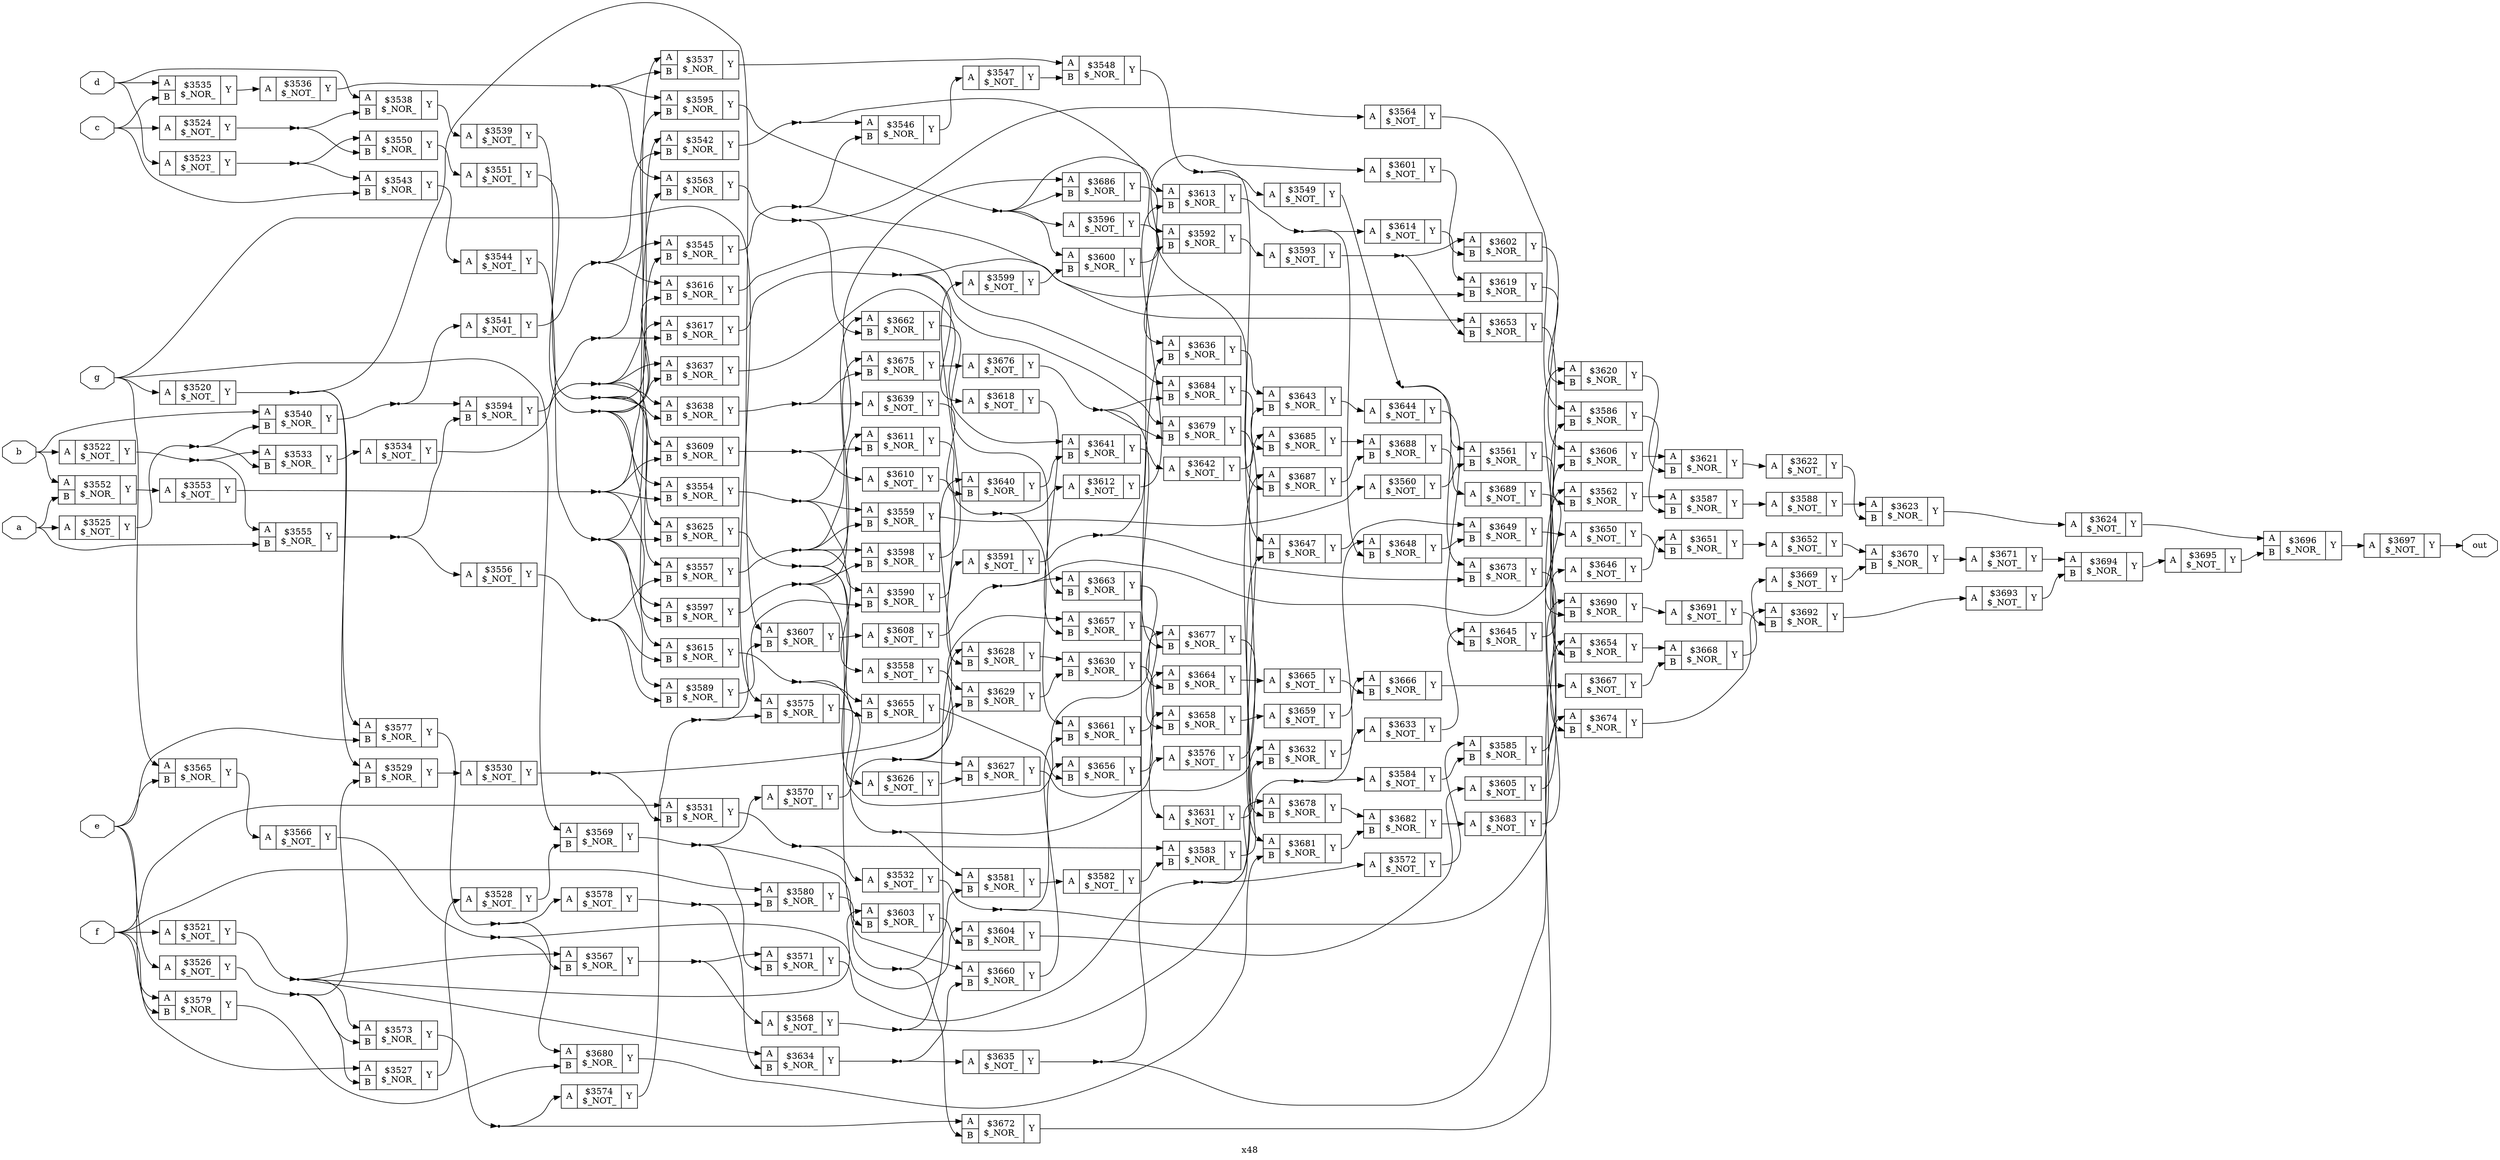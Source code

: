 digraph "x48" {
label="x48";
rankdir="LR";
remincross=true;
n178 [ shape=octagon, label="a", color="black", fontcolor="black" ];
n179 [ shape=octagon, label="b", color="black", fontcolor="black" ];
n180 [ shape=octagon, label="c", color="black", fontcolor="black" ];
n181 [ shape=octagon, label="d", color="black", fontcolor="black" ];
n182 [ shape=octagon, label="e", color="black", fontcolor="black" ];
n183 [ shape=octagon, label="f", color="black", fontcolor="black" ];
n184 [ shape=octagon, label="g", color="black", fontcolor="black" ];
n185 [ shape=octagon, label="out", color="black", fontcolor="black" ];
c188 [ shape=record, label="{{<p186> A}|$3520\n$_NOT_|{<p187> Y}}" ];
c189 [ shape=record, label="{{<p186> A}|$3521\n$_NOT_|{<p187> Y}}" ];
c190 [ shape=record, label="{{<p186> A}|$3522\n$_NOT_|{<p187> Y}}" ];
c191 [ shape=record, label="{{<p186> A}|$3523\n$_NOT_|{<p187> Y}}" ];
c192 [ shape=record, label="{{<p186> A}|$3524\n$_NOT_|{<p187> Y}}" ];
c193 [ shape=record, label="{{<p186> A}|$3525\n$_NOT_|{<p187> Y}}" ];
c194 [ shape=record, label="{{<p186> A}|$3526\n$_NOT_|{<p187> Y}}" ];
c196 [ shape=record, label="{{<p186> A|<p195> B}|$3527\n$_NOR_|{<p187> Y}}" ];
c197 [ shape=record, label="{{<p186> A}|$3528\n$_NOT_|{<p187> Y}}" ];
c198 [ shape=record, label="{{<p186> A|<p195> B}|$3529\n$_NOR_|{<p187> Y}}" ];
c199 [ shape=record, label="{{<p186> A}|$3530\n$_NOT_|{<p187> Y}}" ];
c200 [ shape=record, label="{{<p186> A|<p195> B}|$3531\n$_NOR_|{<p187> Y}}" ];
c201 [ shape=record, label="{{<p186> A}|$3532\n$_NOT_|{<p187> Y}}" ];
c202 [ shape=record, label="{{<p186> A|<p195> B}|$3533\n$_NOR_|{<p187> Y}}" ];
c203 [ shape=record, label="{{<p186> A}|$3534\n$_NOT_|{<p187> Y}}" ];
c204 [ shape=record, label="{{<p186> A|<p195> B}|$3535\n$_NOR_|{<p187> Y}}" ];
c205 [ shape=record, label="{{<p186> A}|$3536\n$_NOT_|{<p187> Y}}" ];
c206 [ shape=record, label="{{<p186> A|<p195> B}|$3537\n$_NOR_|{<p187> Y}}" ];
c207 [ shape=record, label="{{<p186> A|<p195> B}|$3538\n$_NOR_|{<p187> Y}}" ];
c208 [ shape=record, label="{{<p186> A}|$3539\n$_NOT_|{<p187> Y}}" ];
c209 [ shape=record, label="{{<p186> A|<p195> B}|$3540\n$_NOR_|{<p187> Y}}" ];
c210 [ shape=record, label="{{<p186> A}|$3541\n$_NOT_|{<p187> Y}}" ];
c211 [ shape=record, label="{{<p186> A|<p195> B}|$3542\n$_NOR_|{<p187> Y}}" ];
c212 [ shape=record, label="{{<p186> A|<p195> B}|$3543\n$_NOR_|{<p187> Y}}" ];
c213 [ shape=record, label="{{<p186> A}|$3544\n$_NOT_|{<p187> Y}}" ];
c214 [ shape=record, label="{{<p186> A|<p195> B}|$3545\n$_NOR_|{<p187> Y}}" ];
c215 [ shape=record, label="{{<p186> A|<p195> B}|$3546\n$_NOR_|{<p187> Y}}" ];
c216 [ shape=record, label="{{<p186> A}|$3547\n$_NOT_|{<p187> Y}}" ];
c217 [ shape=record, label="{{<p186> A|<p195> B}|$3548\n$_NOR_|{<p187> Y}}" ];
c218 [ shape=record, label="{{<p186> A}|$3549\n$_NOT_|{<p187> Y}}" ];
c219 [ shape=record, label="{{<p186> A|<p195> B}|$3550\n$_NOR_|{<p187> Y}}" ];
c220 [ shape=record, label="{{<p186> A}|$3551\n$_NOT_|{<p187> Y}}" ];
c221 [ shape=record, label="{{<p186> A|<p195> B}|$3552\n$_NOR_|{<p187> Y}}" ];
c222 [ shape=record, label="{{<p186> A}|$3553\n$_NOT_|{<p187> Y}}" ];
c223 [ shape=record, label="{{<p186> A|<p195> B}|$3554\n$_NOR_|{<p187> Y}}" ];
c224 [ shape=record, label="{{<p186> A|<p195> B}|$3555\n$_NOR_|{<p187> Y}}" ];
c225 [ shape=record, label="{{<p186> A}|$3556\n$_NOT_|{<p187> Y}}" ];
c226 [ shape=record, label="{{<p186> A|<p195> B}|$3557\n$_NOR_|{<p187> Y}}" ];
c227 [ shape=record, label="{{<p186> A}|$3558\n$_NOT_|{<p187> Y}}" ];
c228 [ shape=record, label="{{<p186> A|<p195> B}|$3559\n$_NOR_|{<p187> Y}}" ];
c229 [ shape=record, label="{{<p186> A}|$3560\n$_NOT_|{<p187> Y}}" ];
c230 [ shape=record, label="{{<p186> A|<p195> B}|$3561\n$_NOR_|{<p187> Y}}" ];
c231 [ shape=record, label="{{<p186> A|<p195> B}|$3562\n$_NOR_|{<p187> Y}}" ];
c232 [ shape=record, label="{{<p186> A|<p195> B}|$3563\n$_NOR_|{<p187> Y}}" ];
c233 [ shape=record, label="{{<p186> A}|$3564\n$_NOT_|{<p187> Y}}" ];
c234 [ shape=record, label="{{<p186> A|<p195> B}|$3565\n$_NOR_|{<p187> Y}}" ];
c235 [ shape=record, label="{{<p186> A}|$3566\n$_NOT_|{<p187> Y}}" ];
c236 [ shape=record, label="{{<p186> A|<p195> B}|$3567\n$_NOR_|{<p187> Y}}" ];
c237 [ shape=record, label="{{<p186> A}|$3568\n$_NOT_|{<p187> Y}}" ];
c238 [ shape=record, label="{{<p186> A|<p195> B}|$3569\n$_NOR_|{<p187> Y}}" ];
c239 [ shape=record, label="{{<p186> A}|$3570\n$_NOT_|{<p187> Y}}" ];
c240 [ shape=record, label="{{<p186> A|<p195> B}|$3571\n$_NOR_|{<p187> Y}}" ];
c241 [ shape=record, label="{{<p186> A}|$3572\n$_NOT_|{<p187> Y}}" ];
c242 [ shape=record, label="{{<p186> A|<p195> B}|$3573\n$_NOR_|{<p187> Y}}" ];
c243 [ shape=record, label="{{<p186> A}|$3574\n$_NOT_|{<p187> Y}}" ];
c244 [ shape=record, label="{{<p186> A|<p195> B}|$3575\n$_NOR_|{<p187> Y}}" ];
c245 [ shape=record, label="{{<p186> A}|$3576\n$_NOT_|{<p187> Y}}" ];
c246 [ shape=record, label="{{<p186> A|<p195> B}|$3577\n$_NOR_|{<p187> Y}}" ];
c247 [ shape=record, label="{{<p186> A}|$3578\n$_NOT_|{<p187> Y}}" ];
c248 [ shape=record, label="{{<p186> A|<p195> B}|$3579\n$_NOR_|{<p187> Y}}" ];
c249 [ shape=record, label="{{<p186> A|<p195> B}|$3580\n$_NOR_|{<p187> Y}}" ];
c250 [ shape=record, label="{{<p186> A|<p195> B}|$3581\n$_NOR_|{<p187> Y}}" ];
c251 [ shape=record, label="{{<p186> A}|$3582\n$_NOT_|{<p187> Y}}" ];
c252 [ shape=record, label="{{<p186> A|<p195> B}|$3583\n$_NOR_|{<p187> Y}}" ];
c253 [ shape=record, label="{{<p186> A}|$3584\n$_NOT_|{<p187> Y}}" ];
c254 [ shape=record, label="{{<p186> A|<p195> B}|$3585\n$_NOR_|{<p187> Y}}" ];
c255 [ shape=record, label="{{<p186> A|<p195> B}|$3586\n$_NOR_|{<p187> Y}}" ];
c256 [ shape=record, label="{{<p186> A|<p195> B}|$3587\n$_NOR_|{<p187> Y}}" ];
c257 [ shape=record, label="{{<p186> A}|$3588\n$_NOT_|{<p187> Y}}" ];
c258 [ shape=record, label="{{<p186> A|<p195> B}|$3589\n$_NOR_|{<p187> Y}}" ];
c259 [ shape=record, label="{{<p186> A|<p195> B}|$3590\n$_NOR_|{<p187> Y}}" ];
c260 [ shape=record, label="{{<p186> A}|$3591\n$_NOT_|{<p187> Y}}" ];
c261 [ shape=record, label="{{<p186> A|<p195> B}|$3592\n$_NOR_|{<p187> Y}}" ];
c262 [ shape=record, label="{{<p186> A}|$3593\n$_NOT_|{<p187> Y}}" ];
c263 [ shape=record, label="{{<p186> A|<p195> B}|$3594\n$_NOR_|{<p187> Y}}" ];
c264 [ shape=record, label="{{<p186> A|<p195> B}|$3595\n$_NOR_|{<p187> Y}}" ];
c265 [ shape=record, label="{{<p186> A}|$3596\n$_NOT_|{<p187> Y}}" ];
c266 [ shape=record, label="{{<p186> A|<p195> B}|$3597\n$_NOR_|{<p187> Y}}" ];
c267 [ shape=record, label="{{<p186> A|<p195> B}|$3598\n$_NOR_|{<p187> Y}}" ];
c268 [ shape=record, label="{{<p186> A}|$3599\n$_NOT_|{<p187> Y}}" ];
c269 [ shape=record, label="{{<p186> A|<p195> B}|$3600\n$_NOR_|{<p187> Y}}" ];
c270 [ shape=record, label="{{<p186> A}|$3601\n$_NOT_|{<p187> Y}}" ];
c271 [ shape=record, label="{{<p186> A|<p195> B}|$3602\n$_NOR_|{<p187> Y}}" ];
c272 [ shape=record, label="{{<p186> A|<p195> B}|$3603\n$_NOR_|{<p187> Y}}" ];
c273 [ shape=record, label="{{<p186> A|<p195> B}|$3604\n$_NOR_|{<p187> Y}}" ];
c274 [ shape=record, label="{{<p186> A}|$3605\n$_NOT_|{<p187> Y}}" ];
c275 [ shape=record, label="{{<p186> A|<p195> B}|$3606\n$_NOR_|{<p187> Y}}" ];
c276 [ shape=record, label="{{<p186> A|<p195> B}|$3607\n$_NOR_|{<p187> Y}}" ];
c277 [ shape=record, label="{{<p186> A}|$3608\n$_NOT_|{<p187> Y}}" ];
c278 [ shape=record, label="{{<p186> A|<p195> B}|$3609\n$_NOR_|{<p187> Y}}" ];
c279 [ shape=record, label="{{<p186> A}|$3610\n$_NOT_|{<p187> Y}}" ];
c280 [ shape=record, label="{{<p186> A|<p195> B}|$3611\n$_NOR_|{<p187> Y}}" ];
c281 [ shape=record, label="{{<p186> A}|$3612\n$_NOT_|{<p187> Y}}" ];
c282 [ shape=record, label="{{<p186> A|<p195> B}|$3613\n$_NOR_|{<p187> Y}}" ];
c283 [ shape=record, label="{{<p186> A}|$3614\n$_NOT_|{<p187> Y}}" ];
c284 [ shape=record, label="{{<p186> A|<p195> B}|$3615\n$_NOR_|{<p187> Y}}" ];
c285 [ shape=record, label="{{<p186> A|<p195> B}|$3616\n$_NOR_|{<p187> Y}}" ];
c286 [ shape=record, label="{{<p186> A|<p195> B}|$3617\n$_NOR_|{<p187> Y}}" ];
c287 [ shape=record, label="{{<p186> A}|$3618\n$_NOT_|{<p187> Y}}" ];
c288 [ shape=record, label="{{<p186> A|<p195> B}|$3619\n$_NOR_|{<p187> Y}}" ];
c289 [ shape=record, label="{{<p186> A|<p195> B}|$3620\n$_NOR_|{<p187> Y}}" ];
c290 [ shape=record, label="{{<p186> A|<p195> B}|$3621\n$_NOR_|{<p187> Y}}" ];
c291 [ shape=record, label="{{<p186> A}|$3622\n$_NOT_|{<p187> Y}}" ];
c292 [ shape=record, label="{{<p186> A|<p195> B}|$3623\n$_NOR_|{<p187> Y}}" ];
c293 [ shape=record, label="{{<p186> A}|$3624\n$_NOT_|{<p187> Y}}" ];
c294 [ shape=record, label="{{<p186> A|<p195> B}|$3625\n$_NOR_|{<p187> Y}}" ];
c295 [ shape=record, label="{{<p186> A}|$3626\n$_NOT_|{<p187> Y}}" ];
c296 [ shape=record, label="{{<p186> A|<p195> B}|$3627\n$_NOR_|{<p187> Y}}" ];
c297 [ shape=record, label="{{<p186> A|<p195> B}|$3628\n$_NOR_|{<p187> Y}}" ];
c298 [ shape=record, label="{{<p186> A|<p195> B}|$3629\n$_NOR_|{<p187> Y}}" ];
c299 [ shape=record, label="{{<p186> A|<p195> B}|$3630\n$_NOR_|{<p187> Y}}" ];
c300 [ shape=record, label="{{<p186> A}|$3631\n$_NOT_|{<p187> Y}}" ];
c301 [ shape=record, label="{{<p186> A|<p195> B}|$3632\n$_NOR_|{<p187> Y}}" ];
c302 [ shape=record, label="{{<p186> A}|$3633\n$_NOT_|{<p187> Y}}" ];
c303 [ shape=record, label="{{<p186> A|<p195> B}|$3634\n$_NOR_|{<p187> Y}}" ];
c304 [ shape=record, label="{{<p186> A}|$3635\n$_NOT_|{<p187> Y}}" ];
c305 [ shape=record, label="{{<p186> A|<p195> B}|$3636\n$_NOR_|{<p187> Y}}" ];
c306 [ shape=record, label="{{<p186> A|<p195> B}|$3637\n$_NOR_|{<p187> Y}}" ];
c307 [ shape=record, label="{{<p186> A|<p195> B}|$3638\n$_NOR_|{<p187> Y}}" ];
c308 [ shape=record, label="{{<p186> A}|$3639\n$_NOT_|{<p187> Y}}" ];
c309 [ shape=record, label="{{<p186> A|<p195> B}|$3640\n$_NOR_|{<p187> Y}}" ];
c310 [ shape=record, label="{{<p186> A|<p195> B}|$3641\n$_NOR_|{<p187> Y}}" ];
c311 [ shape=record, label="{{<p186> A}|$3642\n$_NOT_|{<p187> Y}}" ];
c312 [ shape=record, label="{{<p186> A|<p195> B}|$3643\n$_NOR_|{<p187> Y}}" ];
c313 [ shape=record, label="{{<p186> A}|$3644\n$_NOT_|{<p187> Y}}" ];
c314 [ shape=record, label="{{<p186> A|<p195> B}|$3645\n$_NOR_|{<p187> Y}}" ];
c315 [ shape=record, label="{{<p186> A}|$3646\n$_NOT_|{<p187> Y}}" ];
c316 [ shape=record, label="{{<p186> A|<p195> B}|$3647\n$_NOR_|{<p187> Y}}" ];
c317 [ shape=record, label="{{<p186> A|<p195> B}|$3648\n$_NOR_|{<p187> Y}}" ];
c318 [ shape=record, label="{{<p186> A|<p195> B}|$3649\n$_NOR_|{<p187> Y}}" ];
c319 [ shape=record, label="{{<p186> A}|$3650\n$_NOT_|{<p187> Y}}" ];
c320 [ shape=record, label="{{<p186> A|<p195> B}|$3651\n$_NOR_|{<p187> Y}}" ];
c321 [ shape=record, label="{{<p186> A}|$3652\n$_NOT_|{<p187> Y}}" ];
c322 [ shape=record, label="{{<p186> A|<p195> B}|$3653\n$_NOR_|{<p187> Y}}" ];
c323 [ shape=record, label="{{<p186> A|<p195> B}|$3654\n$_NOR_|{<p187> Y}}" ];
c324 [ shape=record, label="{{<p186> A|<p195> B}|$3655\n$_NOR_|{<p187> Y}}" ];
c325 [ shape=record, label="{{<p186> A|<p195> B}|$3656\n$_NOR_|{<p187> Y}}" ];
c326 [ shape=record, label="{{<p186> A|<p195> B}|$3657\n$_NOR_|{<p187> Y}}" ];
c327 [ shape=record, label="{{<p186> A|<p195> B}|$3658\n$_NOR_|{<p187> Y}}" ];
c328 [ shape=record, label="{{<p186> A}|$3659\n$_NOT_|{<p187> Y}}" ];
c329 [ shape=record, label="{{<p186> A|<p195> B}|$3660\n$_NOR_|{<p187> Y}}" ];
c330 [ shape=record, label="{{<p186> A|<p195> B}|$3661\n$_NOR_|{<p187> Y}}" ];
c331 [ shape=record, label="{{<p186> A|<p195> B}|$3662\n$_NOR_|{<p187> Y}}" ];
c332 [ shape=record, label="{{<p186> A|<p195> B}|$3663\n$_NOR_|{<p187> Y}}" ];
c333 [ shape=record, label="{{<p186> A|<p195> B}|$3664\n$_NOR_|{<p187> Y}}" ];
c334 [ shape=record, label="{{<p186> A}|$3665\n$_NOT_|{<p187> Y}}" ];
c335 [ shape=record, label="{{<p186> A|<p195> B}|$3666\n$_NOR_|{<p187> Y}}" ];
c336 [ shape=record, label="{{<p186> A}|$3667\n$_NOT_|{<p187> Y}}" ];
c337 [ shape=record, label="{{<p186> A|<p195> B}|$3668\n$_NOR_|{<p187> Y}}" ];
c338 [ shape=record, label="{{<p186> A}|$3669\n$_NOT_|{<p187> Y}}" ];
c339 [ shape=record, label="{{<p186> A|<p195> B}|$3670\n$_NOR_|{<p187> Y}}" ];
c340 [ shape=record, label="{{<p186> A}|$3671\n$_NOT_|{<p187> Y}}" ];
c341 [ shape=record, label="{{<p186> A|<p195> B}|$3672\n$_NOR_|{<p187> Y}}" ];
c342 [ shape=record, label="{{<p186> A|<p195> B}|$3673\n$_NOR_|{<p187> Y}}" ];
c343 [ shape=record, label="{{<p186> A|<p195> B}|$3674\n$_NOR_|{<p187> Y}}" ];
c344 [ shape=record, label="{{<p186> A|<p195> B}|$3675\n$_NOR_|{<p187> Y}}" ];
c345 [ shape=record, label="{{<p186> A}|$3676\n$_NOT_|{<p187> Y}}" ];
c346 [ shape=record, label="{{<p186> A|<p195> B}|$3677\n$_NOR_|{<p187> Y}}" ];
c347 [ shape=record, label="{{<p186> A|<p195> B}|$3678\n$_NOR_|{<p187> Y}}" ];
c348 [ shape=record, label="{{<p186> A|<p195> B}|$3679\n$_NOR_|{<p187> Y}}" ];
c349 [ shape=record, label="{{<p186> A|<p195> B}|$3680\n$_NOR_|{<p187> Y}}" ];
c350 [ shape=record, label="{{<p186> A|<p195> B}|$3681\n$_NOR_|{<p187> Y}}" ];
c351 [ shape=record, label="{{<p186> A|<p195> B}|$3682\n$_NOR_|{<p187> Y}}" ];
c352 [ shape=record, label="{{<p186> A}|$3683\n$_NOT_|{<p187> Y}}" ];
c353 [ shape=record, label="{{<p186> A|<p195> B}|$3684\n$_NOR_|{<p187> Y}}" ];
c354 [ shape=record, label="{{<p186> A|<p195> B}|$3685\n$_NOR_|{<p187> Y}}" ];
c355 [ shape=record, label="{{<p186> A|<p195> B}|$3686\n$_NOR_|{<p187> Y}}" ];
c356 [ shape=record, label="{{<p186> A|<p195> B}|$3687\n$_NOR_|{<p187> Y}}" ];
c357 [ shape=record, label="{{<p186> A|<p195> B}|$3688\n$_NOR_|{<p187> Y}}" ];
c358 [ shape=record, label="{{<p186> A}|$3689\n$_NOT_|{<p187> Y}}" ];
c359 [ shape=record, label="{{<p186> A|<p195> B}|$3690\n$_NOR_|{<p187> Y}}" ];
c360 [ shape=record, label="{{<p186> A}|$3691\n$_NOT_|{<p187> Y}}" ];
c361 [ shape=record, label="{{<p186> A|<p195> B}|$3692\n$_NOR_|{<p187> Y}}" ];
c362 [ shape=record, label="{{<p186> A}|$3693\n$_NOT_|{<p187> Y}}" ];
c363 [ shape=record, label="{{<p186> A|<p195> B}|$3694\n$_NOR_|{<p187> Y}}" ];
c364 [ shape=record, label="{{<p186> A}|$3695\n$_NOT_|{<p187> Y}}" ];
c365 [ shape=record, label="{{<p186> A|<p195> B}|$3696\n$_NOR_|{<p187> Y}}" ];
c366 [ shape=record, label="{{<p186> A}|$3697\n$_NOT_|{<p187> Y}}" ];
n1 [ shape=point ];
c280:p187:e -> n1:w [color="black", label=""];
n1:e -> c281:p186:w [color="black", label=""];
n1:e -> c330:p186:w [color="black", label=""];
c289:p187:e -> c290:p195:w [color="black", label=""];
n100 [ shape=point ];
c203:p187:e -> n100:w [color="black", label=""];
n100:e -> c206:p186:w [color="black", label=""];
n100:e -> c294:p186:w [color="black", label=""];
n100:e -> c306:p186:w [color="black", label=""];
n100:e -> c307:p186:w [color="black", label=""];
c204:p187:e -> c205:p186:w [color="black", label=""];
n102 [ shape=point ];
c205:p187:e -> n102:w [color="black", label=""];
n102:e -> c206:p195:w [color="black", label=""];
n102:e -> c232:p186:w [color="black", label=""];
n102:e -> c264:p186:w [color="black", label=""];
c206:p187:e -> c217:p186:w [color="black", label=""];
c207:p187:e -> c208:p186:w [color="black", label=""];
n105 [ shape=point ];
c208:p187:e -> n105:w [color="black", label=""];
n105:e -> c211:p186:w [color="black", label=""];
n105:e -> c226:p186:w [color="black", label=""];
n105:e -> c278:p186:w [color="black", label=""];
n105:e -> c307:p195:w [color="black", label=""];
n106 [ shape=point ];
c209:p187:e -> n106:w [color="black", label=""];
n106:e -> c210:p186:w [color="black", label=""];
n106:e -> c263:p186:w [color="black", label=""];
n107 [ shape=point ];
c210:p187:e -> n107:w [color="black", label=""];
n107:e -> c211:p195:w [color="black", label=""];
n107:e -> c214:p186:w [color="black", label=""];
n107:e -> c285:p186:w [color="black", label=""];
n108 [ shape=point ];
c211:p187:e -> n108:w [color="black", label=""];
n108:e -> c215:p186:w [color="black", label=""];
n108:e -> c261:p186:w [color="black", label=""];
c212:p187:e -> c213:p186:w [color="black", label=""];
n11 [ shape=point ];
c189:p187:e -> n11:w [color="black", label=""];
n11:e -> c236:p186:w [color="black", label=""];
n11:e -> c242:p186:w [color="black", label=""];
n11:e -> c272:p186:w [color="black", label=""];
n11:e -> c303:p186:w [color="black", label=""];
n110 [ shape=point ];
c213:p187:e -> n110:w [color="black", label=""];
n110:e -> c214:p195:w [color="black", label=""];
n110:e -> c258:p186:w [color="black", label=""];
n110:e -> c266:p186:w [color="black", label=""];
n110:e -> c294:p195:w [color="black", label=""];
n111 [ shape=point ];
c214:p187:e -> n111:w [color="black", label=""];
n111:e -> c215:p195:w [color="black", label=""];
n111:e -> c322:p186:w [color="black", label=""];
c215:p187:e -> c216:p186:w [color="black", label=""];
c216:p187:e -> c217:p195:w [color="black", label=""];
n114 [ shape=point ];
c217:p187:e -> n114:w [color="black", label=""];
n114:e -> c218:p186:w [color="black", label=""];
n114:e -> c316:p186:w [color="black", label=""];
n115 [ shape=point ];
c218:p187:e -> n115:w [color="black", label=""];
n115:e -> c230:p186:w [color="black", label=""];
n115:e -> c342:p186:w [color="black", label=""];
c219:p187:e -> c220:p186:w [color="black", label=""];
n117 [ shape=point ];
c220:p187:e -> n117:w [color="black", label=""];
n117:e -> c223:p186:w [color="black", label=""];
n117:e -> c284:p186:w [color="black", label=""];
n117:e -> c285:p195:w [color="black", label=""];
n117:e -> c286:p186:w [color="black", label=""];
n117:e -> c306:p195:w [color="black", label=""];
c221:p187:e -> c222:p186:w [color="black", label=""];
n119 [ shape=point ];
c222:p187:e -> n119:w [color="black", label=""];
n119:e -> c223:p195:w [color="black", label=""];
n119:e -> c232:p195:w [color="black", label=""];
n119:e -> c266:p195:w [color="black", label=""];
n119:e -> c278:p195:w [color="black", label=""];
c290:p187:e -> c291:p186:w [color="black", label=""];
n120 [ shape=point ];
c223:p187:e -> n120:w [color="black", label=""];
n120:e -> c228:p186:w [color="black", label=""];
n120:e -> c259:p186:w [color="black", label=""];
n120:e -> c355:p186:w [color="black", label=""];
n121 [ shape=point ];
c224:p187:e -> n121:w [color="black", label=""];
n121:e -> c225:p186:w [color="black", label=""];
n121:e -> c263:p195:w [color="black", label=""];
n122 [ shape=point ];
c225:p187:e -> n122:w [color="black", label=""];
n122:e -> c226:p195:w [color="black", label=""];
n122:e -> c258:p195:w [color="black", label=""];
n122:e -> c284:p195:w [color="black", label=""];
n123 [ shape=point ];
c226:p187:e -> n123:w [color="black", label=""];
n123:e -> c227:p186:w [color="black", label=""];
n123:e -> c228:p195:w [color="black", label=""];
n123:e -> c267:p186:w [color="black", label=""];
n123:e -> c331:p186:w [color="black", label=""];
c227:p187:e -> c298:p186:w [color="black", label=""];
c228:p187:e -> c229:p186:w [color="black", label=""];
c229:p187:e -> c230:p195:w [color="black", label=""];
c230:p187:e -> c231:p195:w [color="black", label=""];
c231:p187:e -> c256:p186:w [color="black", label=""];
n129 [ shape=point ];
c232:p187:e -> n129:w [color="black", label=""];
n129:e -> c233:p186:w [color="black", label=""];
n129:e -> c331:p195:w [color="black", label=""];
c291:p187:e -> c292:p195:w [color="black", label=""];
c233:p187:e -> c255:p186:w [color="black", label=""];
c234:p187:e -> c235:p186:w [color="black", label=""];
n132 [ shape=point ];
c235:p187:e -> n132:w [color="black", label=""];
n132:e -> c236:p195:w [color="black", label=""];
n132:e -> c273:p186:w [color="black", label=""];
n133 [ shape=point ];
c236:p187:e -> n133:w [color="black", label=""];
n133:e -> c237:p186:w [color="black", label=""];
n133:e -> c240:p186:w [color="black", label=""];
n134 [ shape=point ];
c237:p187:e -> n134:w [color="black", label=""];
n134:e -> c297:p186:w [color="black", label=""];
n134:e -> c347:p186:w [color="black", label=""];
n135 [ shape=point ];
c238:p187:e -> n135:w [color="black", label=""];
n135:e -> c239:p186:w [color="black", label=""];
n135:e -> c240:p195:w [color="black", label=""];
n135:e -> c329:p186:w [color="black", label=""];
n136 [ shape=point ];
c239:p187:e -> n136:w [color="black", label=""];
n136:e -> c296:p186:w [color="black", label=""];
n136:e -> c298:p195:w [color="black", label=""];
n136:e -> c326:p186:w [color="black", label=""];
n137 [ shape=point ];
c240:p187:e -> n137:w [color="black", label=""];
n137:e -> c241:p186:w [color="black", label=""];
n137:e -> c316:p195:w [color="black", label=""];
n137:e -> c356:p186:w [color="black", label=""];
c241:p187:e -> c254:p186:w [color="black", label=""];
n139 [ shape=point ];
c242:p187:e -> n139:w [color="black", label=""];
n139:e -> c243:p186:w [color="black", label=""];
n139:e -> c341:p186:w [color="black", label=""];
c292:p187:e -> c293:p186:w [color="black", label=""];
n140 [ shape=point ];
c243:p187:e -> n140:w [color="black", label=""];
n140:e -> c244:p195:w [color="black", label=""];
n140:e -> c276:p195:w [color="black", label=""];
n141 [ shape=point ];
c244:p187:e -> n141:w [color="black", label=""];
n141:e -> c245:p186:w [color="black", label=""];
n141:e -> c250:p186:w [color="black", label=""];
c245:p187:e -> c354:p186:w [color="black", label=""];
n143 [ shape=point ];
c246:p187:e -> n143:w [color="black", label=""];
n143:e -> c247:p186:w [color="black", label=""];
n143:e -> c349:p186:w [color="black", label=""];
n144 [ shape=point ];
c247:p187:e -> n144:w [color="black", label=""];
n144:e -> c249:p195:w [color="black", label=""];
n144:e -> c303:p195:w [color="black", label=""];
c248:p187:e -> c349:p195:w [color="black", label=""];
n146 [ shape=point ];
c249:p187:e -> n146:w [color="black", label=""];
n146:e -> c250:p195:w [color="black", label=""];
n146:e -> c341:p195:w [color="black", label=""];
c250:p187:e -> c251:p186:w [color="black", label=""];
c251:p187:e -> c252:p195:w [color="black", label=""];
n149 [ shape=point ];
c252:p187:e -> n149:w [color="black", label=""];
n149:e -> c253:p186:w [color="black", label=""];
n149:e -> c317:p186:w [color="black", label=""];
c293:p187:e -> c365:p186:w [color="black", label=""];
c253:p187:e -> c254:p195:w [color="black", label=""];
c254:p187:e -> c255:p195:w [color="black", label=""];
c255:p187:e -> c256:p195:w [color="black", label=""];
c256:p187:e -> c257:p186:w [color="black", label=""];
c257:p187:e -> c292:p186:w [color="black", label=""];
c258:p187:e -> c259:p195:w [color="black", label=""];
c259:p187:e -> c260:p186:w [color="black", label=""];
n157 [ shape=point ];
c260:p187:e -> n157:w [color="black", label=""];
n157:e -> c261:p195:w [color="black", label=""];
n157:e -> c342:p195:w [color="black", label=""];
c261:p187:e -> c262:p186:w [color="black", label=""];
n159 [ shape=point ];
c262:p187:e -> n159:w [color="black", label=""];
n159:e -> c271:p186:w [color="black", label=""];
n159:e -> c322:p195:w [color="black", label=""];
n16 [ shape=point ];
c294:p187:e -> n16:w [color="black", label=""];
n16:e -> c295:p186:w [color="black", label=""];
n16:e -> c324:p195:w [color="black", label=""];
n16:e -> c344:p186:w [color="black", label=""];
n160 [ shape=point ];
c263:p187:e -> n160:w [color="black", label=""];
n160:e -> c264:p195:w [color="black", label=""];
n160:e -> c286:p195:w [color="black", label=""];
n161 [ shape=point ];
c264:p187:e -> n161:w [color="black", label=""];
n161:e -> c265:p186:w [color="black", label=""];
n161:e -> c269:p186:w [color="black", label=""];
n161:e -> c282:p186:w [color="black", label=""];
n161:e -> c355:p195:w [color="black", label=""];
c265:p187:e -> c305:p186:w [color="black", label=""];
n163 [ shape=point ];
c266:p187:e -> n163:w [color="black", label=""];
n163:e -> c267:p195:w [color="black", label=""];
n163:e -> c272:p195:w [color="black", label=""];
n163:e -> c280:p186:w [color="black", label=""];
c267:p187:e -> c268:p186:w [color="black", label=""];
c268:p187:e -> c269:p195:w [color="black", label=""];
c269:p187:e -> c270:p186:w [color="black", label=""];
c270:p187:e -> c271:p195:w [color="black", label=""];
c271:p187:e -> c275:p186:w [color="black", label=""];
c272:p187:e -> c273:p195:w [color="black", label=""];
c295:p187:e -> c296:p195:w [color="black", label=""];
c273:p187:e -> c274:p186:w [color="black", label=""];
c274:p187:e -> c275:p195:w [color="black", label=""];
c275:p187:e -> c290:p186:w [color="black", label=""];
c276:p187:e -> c277:p186:w [color="black", label=""];
n174 [ shape=point ];
c277:p187:e -> n174:w [color="black", label=""];
n174:e -> c289:p186:w [color="black", label=""];
n174:e -> c332:p186:w [color="black", label=""];
n175 [ shape=point ];
c278:p187:e -> n175:w [color="black", label=""];
n175:e -> c279:p186:w [color="black", label=""];
n175:e -> c280:p195:w [color="black", label=""];
c279:p187:e -> c297:p195:w [color="black", label=""];
n177 [ shape=point ];
c188:p187:e -> n177:w [color="black", label=""];
n177:e -> c198:p186:w [color="black", label=""];
n177:e -> c246:p186:w [color="black", label=""];
n177:e -> c276:p186:w [color="black", label=""];
n178:e -> c193:p186:w [color="black", label=""];
n178:e -> c221:p195:w [color="black", label=""];
n178:e -> c224:p195:w [color="black", label=""];
n179:e -> c190:p186:w [color="black", label=""];
n179:e -> c209:p186:w [color="black", label=""];
n179:e -> c221:p186:w [color="black", label=""];
c296:p187:e -> c301:p186:w [color="black", label=""];
n180:e -> c192:p186:w [color="black", label=""];
n180:e -> c204:p195:w [color="black", label=""];
n180:e -> c212:p195:w [color="black", label=""];
n181:e -> c191:p186:w [color="black", label=""];
n181:e -> c204:p186:w [color="black", label=""];
n181:e -> c207:p186:w [color="black", label=""];
n182:e -> c194:p186:w [color="black", label=""];
n182:e -> c234:p195:w [color="black", label=""];
n182:e -> c246:p195:w [color="black", label=""];
n182:e -> c248:p195:w [color="black", label=""];
n183:e -> c189:p186:w [color="black", label=""];
n183:e -> c196:p186:w [color="black", label=""];
n183:e -> c200:p186:w [color="black", label=""];
n183:e -> c248:p186:w [color="black", label=""];
n183:e -> c249:p186:w [color="black", label=""];
n184:e -> c188:p186:w [color="black", label=""];
n184:e -> c234:p186:w [color="black", label=""];
n184:e -> c238:p186:w [color="black", label=""];
n184:e -> c244:p186:w [color="black", label=""];
c366:p187:e -> n185:w [color="black", label=""];
c297:p187:e -> c299:p186:w [color="black", label=""];
c281:p187:e -> c282:p195:w [color="black", label=""];
c298:p187:e -> c299:p195:w [color="black", label=""];
c299:p187:e -> c300:p186:w [color="black", label=""];
n22 [ shape=point ];
c190:p187:e -> n22:w [color="black", label=""];
n22:e -> c202:p186:w [color="black", label=""];
n22:e -> c224:p186:w [color="black", label=""];
c300:p187:e -> c301:p195:w [color="black", label=""];
c301:p187:e -> c302:p186:w [color="black", label=""];
c302:p187:e -> c314:p186:w [color="black", label=""];
n26 [ shape=point ];
c303:p187:e -> n26:w [color="black", label=""];
n26:e -> c304:p186:w [color="black", label=""];
n26:e -> c329:p195:w [color="black", label=""];
n27 [ shape=point ];
c304:p187:e -> n27:w [color="black", label=""];
n27:e -> c305:p195:w [color="black", label=""];
n27:e -> c323:p186:w [color="black", label=""];
c305:p187:e -> c312:p186:w [color="black", label=""];
c306:p187:e -> c310:p186:w [color="black", label=""];
n3 [ shape=point ];
c282:p187:e -> n3:w [color="black", label=""];
n3:e -> c283:p186:w [color="black", label=""];
n3:e -> c317:p195:w [color="black", label=""];
n30 [ shape=point ];
c307:p187:e -> n30:w [color="black", label=""];
n30:e -> c308:p186:w [color="black", label=""];
n30:e -> c344:p195:w [color="black", label=""];
c308:p187:e -> c309:p195:w [color="black", label=""];
c309:p187:e -> c310:p195:w [color="black", label=""];
n33 [ shape=point ];
c191:p187:e -> n33:w [color="black", label=""];
n33:e -> c212:p186:w [color="black", label=""];
n33:e -> c219:p186:w [color="black", label=""];
c310:p187:e -> c311:p186:w [color="black", label=""];
c311:p187:e -> c312:p195:w [color="black", label=""];
c312:p187:e -> c313:p186:w [color="black", label=""];
c313:p187:e -> c314:p195:w [color="black", label=""];
c314:p187:e -> c315:p186:w [color="black", label=""];
c315:p187:e -> c320:p186:w [color="black", label=""];
c283:p187:e -> c288:p186:w [color="black", label=""];
c316:p187:e -> c318:p186:w [color="black", label=""];
c317:p187:e -> c318:p195:w [color="black", label=""];
c318:p187:e -> c319:p186:w [color="black", label=""];
c319:p187:e -> c320:p195:w [color="black", label=""];
n44 [ shape=point ];
c192:p187:e -> n44:w [color="black", label=""];
n44:e -> c207:p195:w [color="black", label=""];
n44:e -> c219:p195:w [color="black", label=""];
c320:p187:e -> c321:p186:w [color="black", label=""];
c321:p187:e -> c339:p186:w [color="black", label=""];
c322:p187:e -> c323:p195:w [color="black", label=""];
c323:p187:e -> c337:p186:w [color="black", label=""];
c324:p187:e -> c325:p195:w [color="black", label=""];
n5 [ shape=point ];
c284:p187:e -> n5:w [color="black", label=""];
n5:e -> c324:p186:w [color="black", label=""];
n5:e -> c346:p186:w [color="black", label=""];
c325:p187:e -> c327:p186:w [color="black", label=""];
c326:p187:e -> c327:p195:w [color="black", label=""];
c327:p187:e -> c328:p186:w [color="black", label=""];
c328:p187:e -> c335:p186:w [color="black", label=""];
c329:p187:e -> c330:p195:w [color="black", label=""];
n55 [ shape=point ];
c193:p187:e -> n55:w [color="black", label=""];
n55:e -> c202:p195:w [color="black", label=""];
n55:e -> c209:p195:w [color="black", label=""];
c330:p187:e -> c333:p186:w [color="black", label=""];
c331:p187:e -> c332:p195:w [color="black", label=""];
c332:p187:e -> c333:p195:w [color="black", label=""];
c333:p187:e -> c334:p186:w [color="black", label=""];
c285:p187:e -> c353:p186:w [color="black", label=""];
c334:p187:e -> c335:p195:w [color="black", label=""];
c335:p187:e -> c336:p186:w [color="black", label=""];
c336:p187:e -> c337:p195:w [color="black", label=""];
c337:p187:e -> c338:p186:w [color="black", label=""];
c338:p187:e -> c339:p195:w [color="black", label=""];
c339:p187:e -> c340:p186:w [color="black", label=""];
n66 [ shape=point ];
c194:p187:e -> n66:w [color="black", label=""];
n66:e -> c196:p195:w [color="black", label=""];
n66:e -> c198:p195:w [color="black", label=""];
n66:e -> c242:p195:w [color="black", label=""];
c340:p187:e -> c363:p186:w [color="black", label=""];
c341:p187:e -> c343:p186:w [color="black", label=""];
c342:p187:e -> c343:p195:w [color="black", label=""];
n7 [ shape=point ];
c286:p187:e -> n7:w [color="black", label=""];
n7:e -> c287:p186:w [color="black", label=""];
n7:e -> c288:p195:w [color="black", label=""];
n7:e -> c348:p186:w [color="black", label=""];
c343:p187:e -> c361:p186:w [color="black", label=""];
c344:p187:e -> c345:p186:w [color="black", label=""];
n72 [ shape=point ];
c345:p187:e -> n72:w [color="black", label=""];
n72:e -> c346:p195:w [color="black", label=""];
n72:e -> c348:p195:w [color="black", label=""];
n72:e -> c353:p195:w [color="black", label=""];
c346:p187:e -> c347:p195:w [color="black", label=""];
c347:p187:e -> c351:p186:w [color="black", label=""];
c348:p187:e -> c350:p186:w [color="black", label=""];
c349:p187:e -> c350:p195:w [color="black", label=""];
c196:p187:e -> c197:p186:w [color="black", label=""];
c350:p187:e -> c351:p195:w [color="black", label=""];
c351:p187:e -> c352:p186:w [color="black", label=""];
c287:p187:e -> c326:p195:w [color="black", label=""];
c352:p187:e -> c359:p186:w [color="black", label=""];
c353:p187:e -> c354:p195:w [color="black", label=""];
c354:p187:e -> c357:p186:w [color="black", label=""];
c355:p187:e -> c356:p195:w [color="black", label=""];
c356:p187:e -> c357:p195:w [color="black", label=""];
c357:p187:e -> c358:p186:w [color="black", label=""];
c358:p187:e -> c359:p195:w [color="black", label=""];
c359:p187:e -> c360:p186:w [color="black", label=""];
c197:p187:e -> c238:p195:w [color="black", label=""];
c360:p187:e -> c361:p195:w [color="black", label=""];
c288:p187:e -> c289:p195:w [color="black", label=""];
c361:p187:e -> c362:p186:w [color="black", label=""];
c362:p187:e -> c363:p195:w [color="black", label=""];
c363:p187:e -> c364:p186:w [color="black", label=""];
c364:p187:e -> c365:p195:w [color="black", label=""];
c365:p187:e -> c366:p186:w [color="black", label=""];
c198:p187:e -> c199:p186:w [color="black", label=""];
n96 [ shape=point ];
c199:p187:e -> n96:w [color="black", label=""];
n96:e -> c200:p195:w [color="black", label=""];
n96:e -> c309:p186:w [color="black", label=""];
n97 [ shape=point ];
c200:p187:e -> n97:w [color="black", label=""];
n97:e -> c201:p186:w [color="black", label=""];
n97:e -> c252:p186:w [color="black", label=""];
n98 [ shape=point ];
c201:p187:e -> n98:w [color="black", label=""];
n98:e -> c231:p186:w [color="black", label=""];
n98:e -> c325:p186:w [color="black", label=""];
c202:p187:e -> c203:p186:w [color="black", label=""];
}
